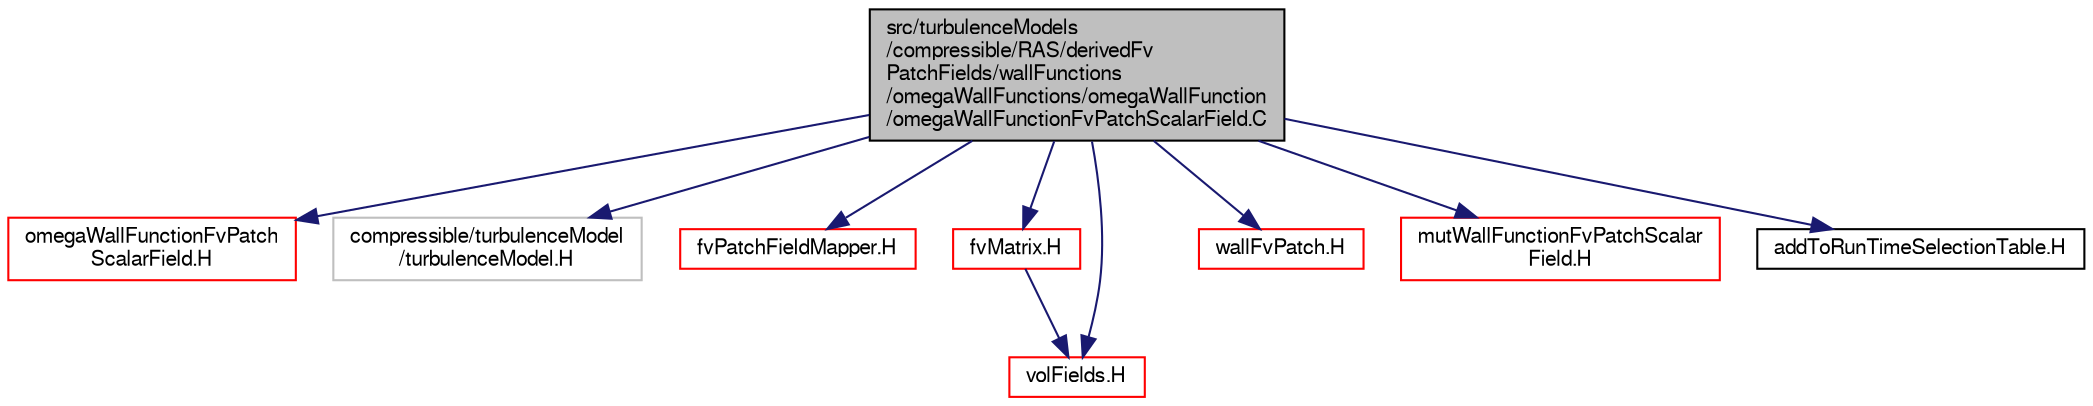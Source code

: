 digraph "src/turbulenceModels/compressible/RAS/derivedFvPatchFields/wallFunctions/omegaWallFunctions/omegaWallFunction/omegaWallFunctionFvPatchScalarField.C"
{
  bgcolor="transparent";
  edge [fontname="FreeSans",fontsize="10",labelfontname="FreeSans",labelfontsize="10"];
  node [fontname="FreeSans",fontsize="10",shape=record];
  Node0 [label="src/turbulenceModels\l/compressible/RAS/derivedFv\lPatchFields/wallFunctions\l/omegaWallFunctions/omegaWallFunction\l/omegaWallFunctionFvPatchScalarField.C",height=0.2,width=0.4,color="black", fillcolor="grey75", style="filled", fontcolor="black"];
  Node0 -> Node1 [color="midnightblue",fontsize="10",style="solid",fontname="FreeSans"];
  Node1 [label="omegaWallFunctionFvPatch\lScalarField.H",height=0.2,width=0.4,color="red",URL="$a40094.html"];
  Node0 -> Node189 [color="midnightblue",fontsize="10",style="solid",fontname="FreeSans"];
  Node189 [label="compressible/turbulenceModel\l/turbulenceModel.H",height=0.2,width=0.4,color="grey75"];
  Node0 -> Node190 [color="midnightblue",fontsize="10",style="solid",fontname="FreeSans"];
  Node190 [label="fvPatchFieldMapper.H",height=0.2,width=0.4,color="red",URL="$a02468.html"];
  Node0 -> Node191 [color="midnightblue",fontsize="10",style="solid",fontname="FreeSans"];
  Node191 [label="fvMatrix.H",height=0.2,width=0.4,color="red",URL="$a03281.html"];
  Node191 -> Node192 [color="midnightblue",fontsize="10",style="solid",fontname="FreeSans"];
  Node192 [label="volFields.H",height=0.2,width=0.4,color="red",URL="$a02750.html"];
  Node0 -> Node192 [color="midnightblue",fontsize="10",style="solid",fontname="FreeSans"];
  Node0 -> Node317 [color="midnightblue",fontsize="10",style="solid",fontname="FreeSans"];
  Node317 [label="wallFvPatch.H",height=0.2,width=0.4,color="red",URL="$a03680.html"];
  Node0 -> Node319 [color="midnightblue",fontsize="10",style="solid",fontname="FreeSans"];
  Node319 [label="mutWallFunctionFvPatchScalar\lField.H",height=0.2,width=0.4,color="red",URL="$a17240.html"];
  Node0 -> Node321 [color="midnightblue",fontsize="10",style="solid",fontname="FreeSans"];
  Node321 [label="addToRunTimeSelectionTable.H",height=0.2,width=0.4,color="black",URL="$a09263.html",tooltip="Macros for easy insertion into run-time selection tables. "];
}
